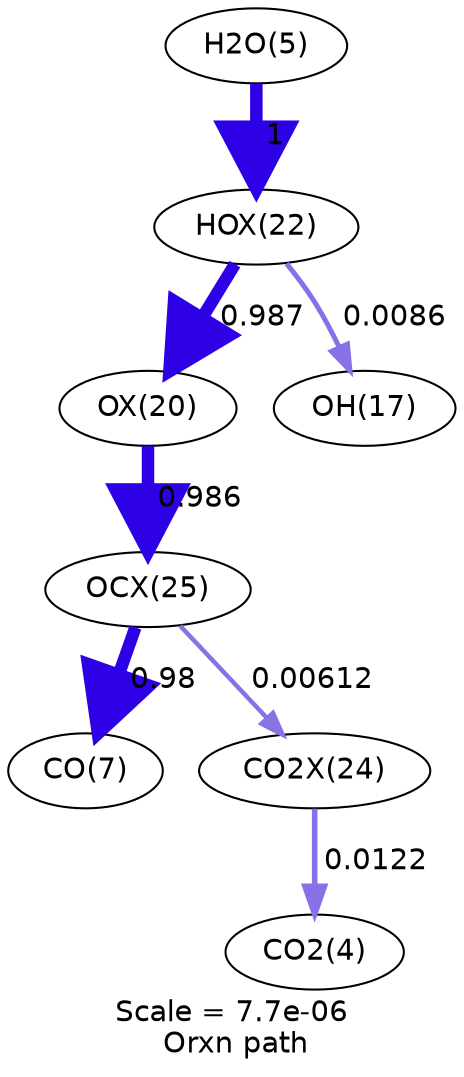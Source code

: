 digraph reaction_paths {
center=1;
s26 -> s24[fontname="Helvetica", penwidth=5.99, arrowsize=3, color="0.7, 1.49, 0.9"
, label=" 0.987"];
s24 -> s29[fontname="Helvetica", penwidth=5.99, arrowsize=2.99, color="0.7, 1.49, 0.9"
, label=" 0.986"];
s6 -> s26[fontname="Helvetica", penwidth=6, arrowsize=3, color="0.7, 1.5, 0.9"
, label=" 1"];
s26 -> s18[fontname="Helvetica", penwidth=2.41, arrowsize=1.2, color="0.7, 0.509, 0.9"
, label=" 0.0086"];
s29 -> s8[fontname="Helvetica", penwidth=5.98, arrowsize=2.99, color="0.7, 1.48, 0.9"
, label=" 0.98"];
s29 -> s28[fontname="Helvetica", penwidth=2.15, arrowsize=1.08, color="0.7, 0.506, 0.9"
, label=" 0.00612"];
s28 -> s5[fontname="Helvetica", penwidth=2.68, arrowsize=1.34, color="0.7, 0.512, 0.9"
, label=" 0.0122"];
s5 [ fontname="Helvetica", label="CO2(4)"];
s6 [ fontname="Helvetica", label="H2O(5)"];
s8 [ fontname="Helvetica", label="CO(7)"];
s18 [ fontname="Helvetica", label="OH(17)"];
s24 [ fontname="Helvetica", label="OX(20)"];
s26 [ fontname="Helvetica", label="HOX(22)"];
s28 [ fontname="Helvetica", label="CO2X(24)"];
s29 [ fontname="Helvetica", label="OCX(25)"];
 label = "Scale = 7.7e-06\l Orxn path";
 fontname = "Helvetica";
}
